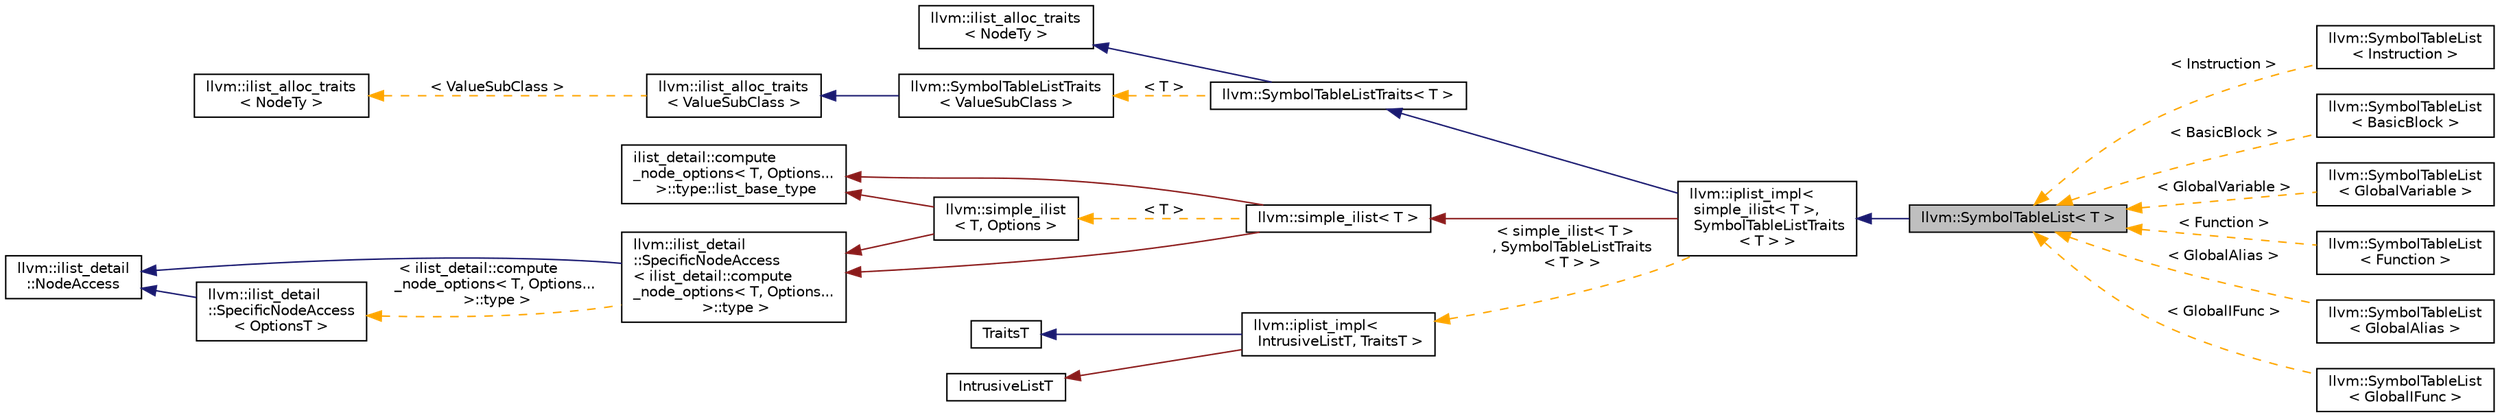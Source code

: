 digraph "llvm::SymbolTableList&lt; T &gt;"
{
 // LATEX_PDF_SIZE
  bgcolor="transparent";
  edge [fontname="Helvetica",fontsize="10",labelfontname="Helvetica",labelfontsize="10"];
  node [fontname="Helvetica",fontsize="10",shape="box"];
  rankdir="LR";
  Node1 [label="llvm::SymbolTableList\< T \>",height=0.2,width=0.4,color="black", fillcolor="grey75", style="filled", fontcolor="black",tooltip="List that automatically updates parent links and symbol tables."];
  Node2 -> Node1 [dir="back",color="midnightblue",fontsize="10",style="solid",fontname="Helvetica"];
  Node2 [label="llvm::iplist_impl\<\l simple_ilist\< T \>,\l SymbolTableListTraits\l\< T \> \>",height=0.2,width=0.4,color="black",URL="$classllvm_1_1iplist__impl.html",tooltip=" "];
  Node3 -> Node2 [dir="back",color="midnightblue",fontsize="10",style="solid",fontname="Helvetica"];
  Node3 [label="llvm::SymbolTableListTraits\< T \>",height=0.2,width=0.4,color="black",URL="$classllvm_1_1SymbolTableListTraits.html",tooltip=" "];
  Node4 -> Node3 [dir="back",color="midnightblue",fontsize="10",style="solid",fontname="Helvetica"];
  Node4 [label="llvm::ilist_alloc_traits\l\< NodeTy \>",height=0.2,width=0.4,color="black",URL="$structllvm_1_1ilist__alloc__traits.html",tooltip="Use delete by default for iplist and ilist."];
  Node5 -> Node3 [dir="back",color="orange",fontsize="10",style="dashed",label=" \< T \>" ,fontname="Helvetica"];
  Node5 [label="llvm::SymbolTableListTraits\l\< ValueSubClass \>",height=0.2,width=0.4,color="black",URL="$classllvm_1_1SymbolTableListTraits.html",tooltip=" "];
  Node6 -> Node5 [dir="back",color="midnightblue",fontsize="10",style="solid",fontname="Helvetica"];
  Node6 [label="llvm::ilist_alloc_traits\l\< ValueSubClass \>",height=0.2,width=0.4,color="black",URL="$structllvm_1_1ilist__alloc__traits.html",tooltip=" "];
  Node7 -> Node6 [dir="back",color="orange",fontsize="10",style="dashed",label=" \< ValueSubClass \>" ,fontname="Helvetica"];
  Node7 [label="llvm::ilist_alloc_traits\l\< NodeTy \>",height=0.2,width=0.4,color="black",URL="$structllvm_1_1ilist__alloc__traits.html",tooltip="Use delete by default for iplist and ilist."];
  Node8 -> Node2 [dir="back",color="firebrick4",fontsize="10",style="solid",fontname="Helvetica"];
  Node8 [label="llvm::simple_ilist\< T \>",height=0.2,width=0.4,color="black",URL="$classllvm_1_1simple__ilist.html",tooltip=" "];
  Node9 -> Node8 [dir="back",color="firebrick4",fontsize="10",style="solid",fontname="Helvetica"];
  Node9 [label="ilist_detail::compute\l_node_options\< T, Options...\l \>::type::list_base_type",height=0.2,width=0.4,color="black",URL="$classllvm_1_1ilist__base.html",tooltip="Implementations of list algorithms using ilist_node_base."];
  Node10 -> Node8 [dir="back",color="firebrick4",fontsize="10",style="solid",fontname="Helvetica"];
  Node10 [label="llvm::ilist_detail\l::SpecificNodeAccess\l\< ilist_detail::compute\l_node_options\< T, Options...\l \>::type \>",height=0.2,width=0.4,color="black",URL="$structllvm_1_1ilist__detail_1_1SpecificNodeAccess.html",tooltip=" "];
  Node11 -> Node10 [dir="back",color="midnightblue",fontsize="10",style="solid",fontname="Helvetica"];
  Node11 [label="llvm::ilist_detail\l::NodeAccess",height=0.2,width=0.4,color="black",URL="$structllvm_1_1ilist__detail_1_1NodeAccess.html",tooltip="An access class for ilist_node private API."];
  Node12 -> Node10 [dir="back",color="orange",fontsize="10",style="dashed",label=" \< ilist_detail::compute\l_node_options\< T, Options...\l \>::type \>" ,fontname="Helvetica"];
  Node12 [label="llvm::ilist_detail\l::SpecificNodeAccess\l\< OptionsT \>",height=0.2,width=0.4,color="black",URL="$structllvm_1_1ilist__detail_1_1SpecificNodeAccess.html",tooltip=" "];
  Node11 -> Node12 [dir="back",color="midnightblue",fontsize="10",style="solid",fontname="Helvetica"];
  Node13 -> Node8 [dir="back",color="orange",fontsize="10",style="dashed",label=" \< T \>" ,fontname="Helvetica"];
  Node13 [label="llvm::simple_ilist\l\< T, Options \>",height=0.2,width=0.4,color="black",URL="$classllvm_1_1simple__ilist.html",tooltip="A simple intrusive list implementation."];
  Node9 -> Node13 [dir="back",color="firebrick4",fontsize="10",style="solid",fontname="Helvetica"];
  Node10 -> Node13 [dir="back",color="firebrick4",fontsize="10",style="solid",fontname="Helvetica"];
  Node14 -> Node2 [dir="back",color="orange",fontsize="10",style="dashed",label=" \< simple_ilist\< T \>\l, SymbolTableListTraits\l\< T \> \>" ,fontname="Helvetica"];
  Node14 [label="llvm::iplist_impl\<\l IntrusiveListT, TraitsT \>",height=0.2,width=0.4,color="black",URL="$classllvm_1_1iplist__impl.html",tooltip="A wrapper around an intrusive list with callbacks and non-intrusive ownership."];
  Node15 -> Node14 [dir="back",color="midnightblue",fontsize="10",style="solid",fontname="Helvetica"];
  Node15 [label="TraitsT",height=0.2,width=0.4,color="black",URL="$classTraitsT.html",tooltip=" "];
  Node16 -> Node14 [dir="back",color="firebrick4",fontsize="10",style="solid",fontname="Helvetica"];
  Node16 [label="IntrusiveListT",height=0.2,width=0.4,color="black",URL="$classIntrusiveListT.html",tooltip=" "];
  Node1 -> Node17 [dir="back",color="orange",fontsize="10",style="dashed",label=" \< Instruction \>" ,fontname="Helvetica"];
  Node17 [label="llvm::SymbolTableList\l\< Instruction \>",height=0.2,width=0.4,color="black",URL="$classllvm_1_1SymbolTableList.html",tooltip=" "];
  Node1 -> Node18 [dir="back",color="orange",fontsize="10",style="dashed",label=" \< BasicBlock \>" ,fontname="Helvetica"];
  Node18 [label="llvm::SymbolTableList\l\< BasicBlock \>",height=0.2,width=0.4,color="black",URL="$classllvm_1_1SymbolTableList.html",tooltip=" "];
  Node1 -> Node19 [dir="back",color="orange",fontsize="10",style="dashed",label=" \< GlobalVariable \>" ,fontname="Helvetica"];
  Node19 [label="llvm::SymbolTableList\l\< GlobalVariable \>",height=0.2,width=0.4,color="black",URL="$classllvm_1_1SymbolTableList.html",tooltip=" "];
  Node1 -> Node20 [dir="back",color="orange",fontsize="10",style="dashed",label=" \< Function \>" ,fontname="Helvetica"];
  Node20 [label="llvm::SymbolTableList\l\< Function \>",height=0.2,width=0.4,color="black",URL="$classllvm_1_1SymbolTableList.html",tooltip=" "];
  Node1 -> Node21 [dir="back",color="orange",fontsize="10",style="dashed",label=" \< GlobalAlias \>" ,fontname="Helvetica"];
  Node21 [label="llvm::SymbolTableList\l\< GlobalAlias \>",height=0.2,width=0.4,color="black",URL="$classllvm_1_1SymbolTableList.html",tooltip=" "];
  Node1 -> Node22 [dir="back",color="orange",fontsize="10",style="dashed",label=" \< GlobalIFunc \>" ,fontname="Helvetica"];
  Node22 [label="llvm::SymbolTableList\l\< GlobalIFunc \>",height=0.2,width=0.4,color="black",URL="$classllvm_1_1SymbolTableList.html",tooltip=" "];
}

